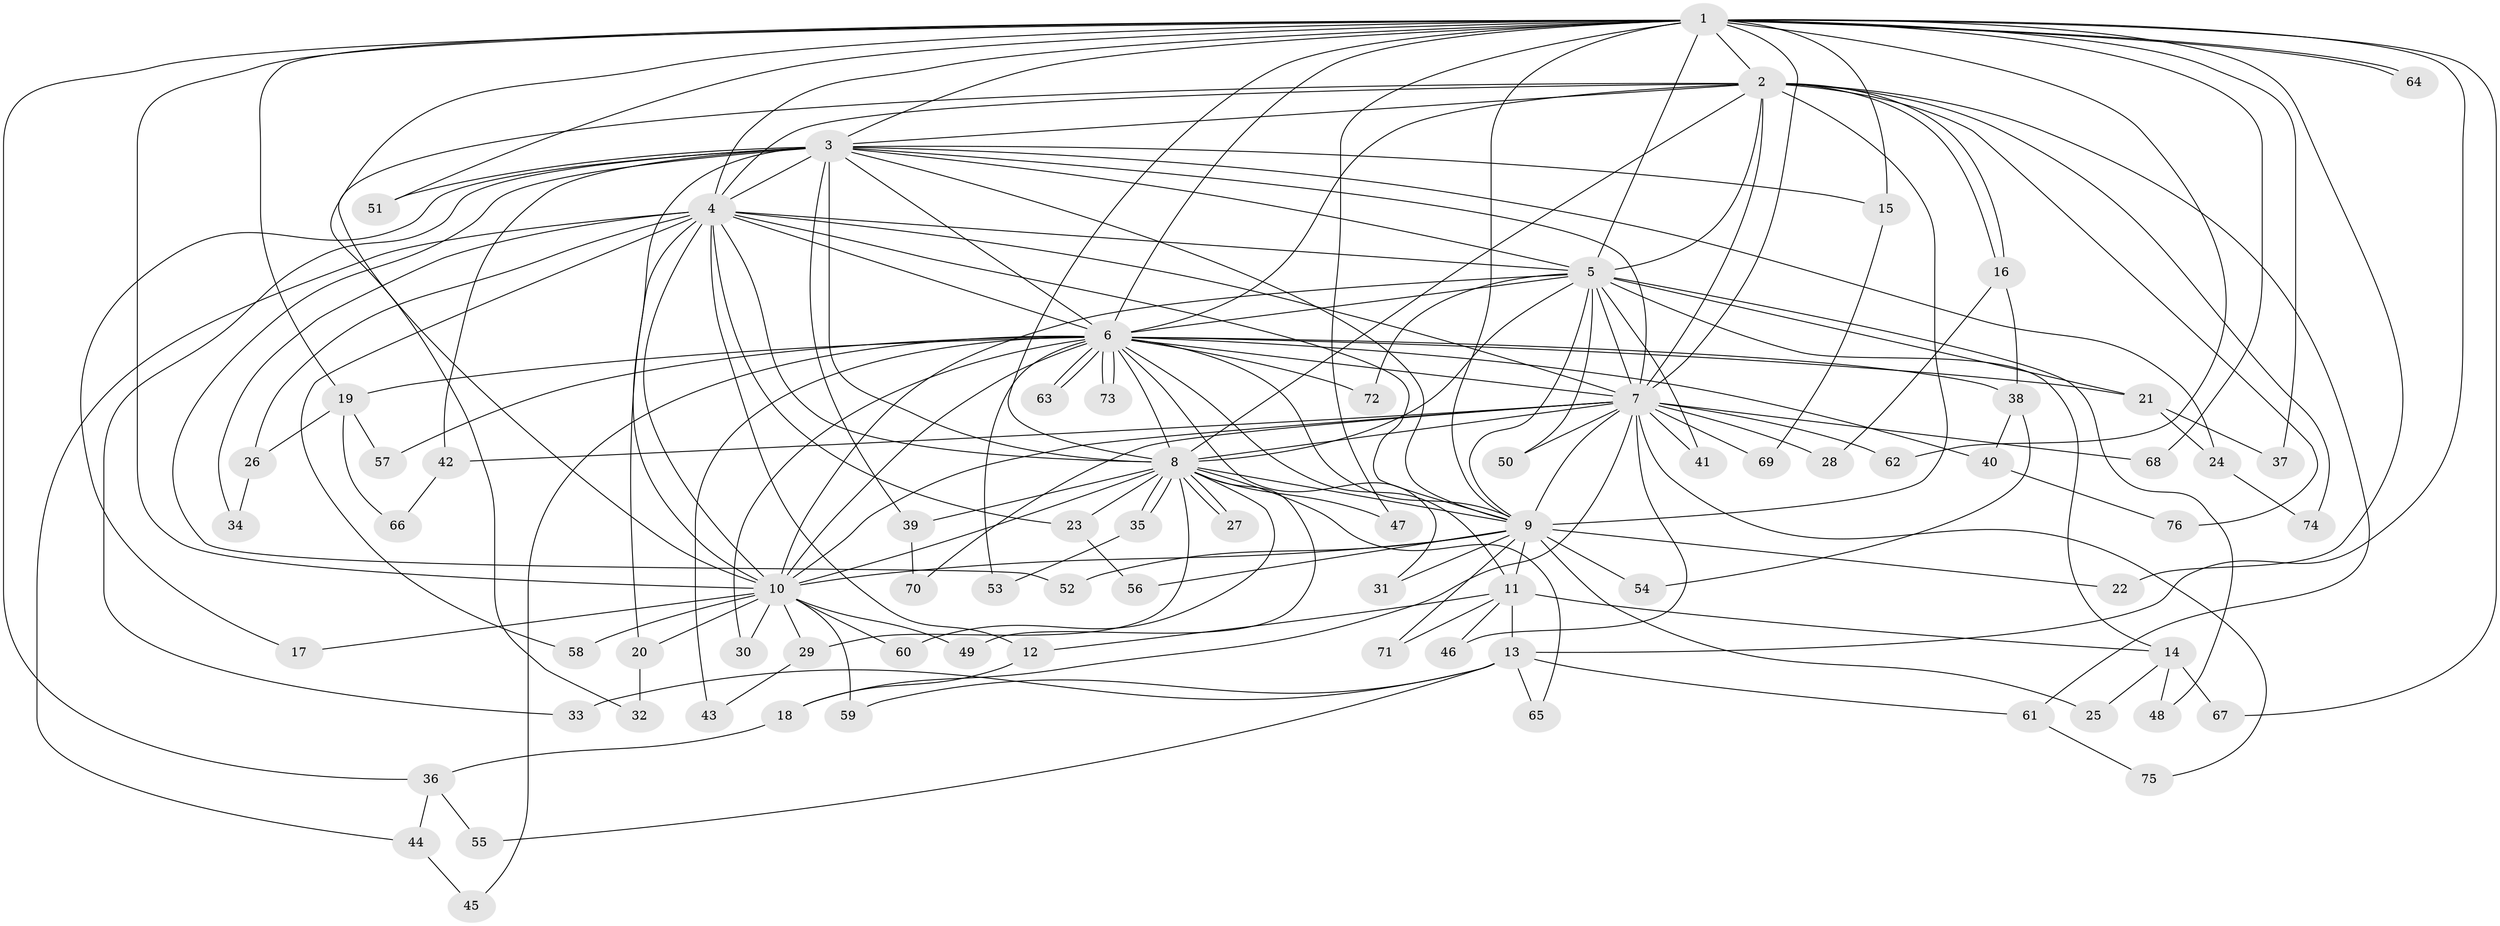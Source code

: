 // coarse degree distribution, {21: 0.017543859649122806, 12: 0.017543859649122806, 14: 0.05263157894736842, 22: 0.03508771929824561, 18: 0.017543859649122806, 15: 0.017543859649122806, 7: 0.03508771929824561, 4: 0.03508771929824561, 2: 0.5614035087719298, 3: 0.14035087719298245, 5: 0.05263157894736842, 1: 0.017543859649122806}
// Generated by graph-tools (version 1.1) at 2025/51/02/27/25 19:51:49]
// undirected, 76 vertices, 177 edges
graph export_dot {
graph [start="1"]
  node [color=gray90,style=filled];
  1;
  2;
  3;
  4;
  5;
  6;
  7;
  8;
  9;
  10;
  11;
  12;
  13;
  14;
  15;
  16;
  17;
  18;
  19;
  20;
  21;
  22;
  23;
  24;
  25;
  26;
  27;
  28;
  29;
  30;
  31;
  32;
  33;
  34;
  35;
  36;
  37;
  38;
  39;
  40;
  41;
  42;
  43;
  44;
  45;
  46;
  47;
  48;
  49;
  50;
  51;
  52;
  53;
  54;
  55;
  56;
  57;
  58;
  59;
  60;
  61;
  62;
  63;
  64;
  65;
  66;
  67;
  68;
  69;
  70;
  71;
  72;
  73;
  74;
  75;
  76;
  1 -- 2;
  1 -- 3;
  1 -- 4;
  1 -- 5;
  1 -- 6;
  1 -- 7;
  1 -- 8;
  1 -- 9;
  1 -- 10;
  1 -- 13;
  1 -- 15;
  1 -- 19;
  1 -- 22;
  1 -- 32;
  1 -- 36;
  1 -- 37;
  1 -- 47;
  1 -- 51;
  1 -- 62;
  1 -- 64;
  1 -- 64;
  1 -- 67;
  1 -- 68;
  2 -- 3;
  2 -- 4;
  2 -- 5;
  2 -- 6;
  2 -- 7;
  2 -- 8;
  2 -- 9;
  2 -- 10;
  2 -- 16;
  2 -- 16;
  2 -- 61;
  2 -- 74;
  2 -- 76;
  3 -- 4;
  3 -- 5;
  3 -- 6;
  3 -- 7;
  3 -- 8;
  3 -- 9;
  3 -- 10;
  3 -- 15;
  3 -- 17;
  3 -- 24;
  3 -- 33;
  3 -- 39;
  3 -- 42;
  3 -- 51;
  3 -- 52;
  4 -- 5;
  4 -- 6;
  4 -- 7;
  4 -- 8;
  4 -- 9;
  4 -- 10;
  4 -- 12;
  4 -- 20;
  4 -- 23;
  4 -- 26;
  4 -- 34;
  4 -- 44;
  4 -- 58;
  5 -- 6;
  5 -- 7;
  5 -- 8;
  5 -- 9;
  5 -- 10;
  5 -- 14;
  5 -- 21;
  5 -- 41;
  5 -- 48;
  5 -- 50;
  5 -- 72;
  6 -- 7;
  6 -- 8;
  6 -- 9;
  6 -- 10;
  6 -- 11;
  6 -- 19;
  6 -- 21;
  6 -- 30;
  6 -- 31;
  6 -- 38;
  6 -- 40;
  6 -- 43;
  6 -- 45;
  6 -- 53;
  6 -- 57;
  6 -- 63;
  6 -- 63;
  6 -- 72;
  6 -- 73;
  6 -- 73;
  7 -- 8;
  7 -- 9;
  7 -- 10;
  7 -- 18;
  7 -- 28;
  7 -- 41;
  7 -- 42;
  7 -- 46;
  7 -- 50;
  7 -- 62;
  7 -- 68;
  7 -- 69;
  7 -- 70;
  7 -- 75;
  8 -- 9;
  8 -- 10;
  8 -- 23;
  8 -- 27;
  8 -- 27;
  8 -- 29;
  8 -- 35;
  8 -- 35;
  8 -- 39;
  8 -- 47;
  8 -- 49;
  8 -- 60;
  8 -- 65;
  9 -- 10;
  9 -- 11;
  9 -- 22;
  9 -- 25;
  9 -- 31;
  9 -- 52;
  9 -- 54;
  9 -- 56;
  9 -- 71;
  10 -- 17;
  10 -- 20;
  10 -- 29;
  10 -- 30;
  10 -- 49;
  10 -- 58;
  10 -- 59;
  10 -- 60;
  11 -- 12;
  11 -- 13;
  11 -- 14;
  11 -- 46;
  11 -- 71;
  12 -- 18;
  13 -- 33;
  13 -- 55;
  13 -- 59;
  13 -- 61;
  13 -- 65;
  14 -- 25;
  14 -- 48;
  14 -- 67;
  15 -- 69;
  16 -- 28;
  16 -- 38;
  18 -- 36;
  19 -- 26;
  19 -- 57;
  19 -- 66;
  20 -- 32;
  21 -- 24;
  21 -- 37;
  23 -- 56;
  24 -- 74;
  26 -- 34;
  29 -- 43;
  35 -- 53;
  36 -- 44;
  36 -- 55;
  38 -- 40;
  38 -- 54;
  39 -- 70;
  40 -- 76;
  42 -- 66;
  44 -- 45;
  61 -- 75;
}
